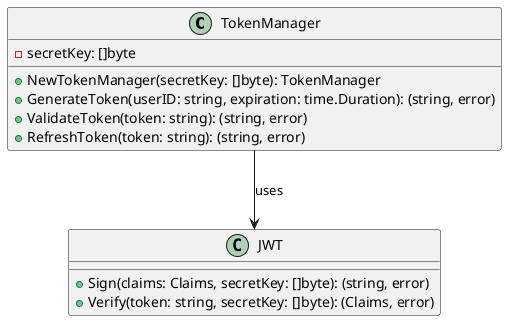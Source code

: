 @startuml
class TokenManager {
  - secretKey: []byte
  + NewTokenManager(secretKey: []byte): TokenManager
  + GenerateToken(userID: string, expiration: time.Duration): (string, error)
  + ValidateToken(token: string): (string, error)
  + RefreshToken(token: string): (string, error)
}

class JWT {
  + Sign(claims: Claims, secretKey: []byte): (string, error)
  + Verify(token: string, secretKey: []byte): (Claims, error)
}

TokenManager --> JWT : uses
@enduml